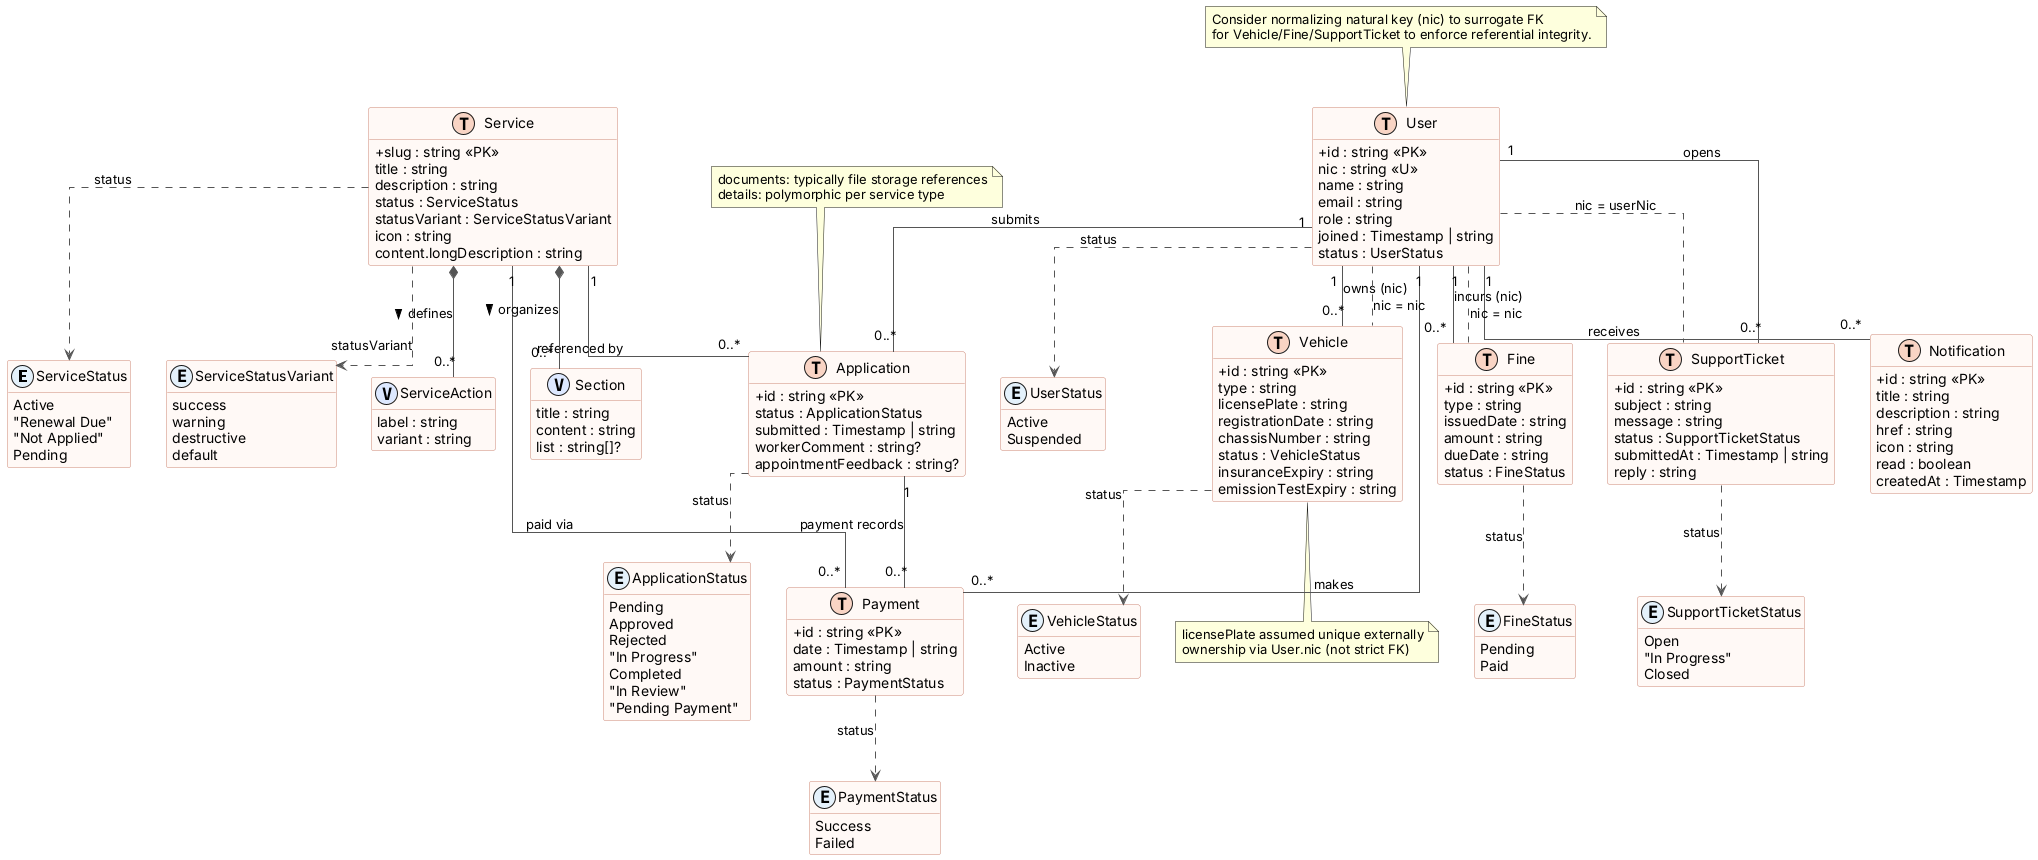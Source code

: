 @startuml govconnect_er_diagram
' =====================================================================
' ER Diagram for govconnect-sl (auto-generated from src/lib/types.ts)
' =====================================================================
' Legend:
'  <<PK>> primary key    <<FK>> foreign key (dashed = optional FK)
'  (snapshot) denormalized copy   ? optional / nullable
'  Dashed associations indicate indirect (non-FK) linkage via natural key (nic)
' =====================================================================

skinparam shadowing false
skinparam linetype ortho
skinparam classAttributeIconSize 0
skinparam defaultFontName "Inter"
skinparam ArrowColor #555555
skinparam class {
  BackgroundColor #FFF9F6
  BorderColor #CC8877
}

!define Table(x) class x << (T,#F9D4C4) >>
!define Enum(x) enum x << (E,#E4F1FB) >>
hide methods

' -------------------- Enumerations --------------------
Enum(ServiceStatus) {
  Active
  "Renewal Due"
  "Not Applied"
  Pending
}

Enum(ServiceStatusVariant) {
  success
  warning
  destructive
  default
}

Enum(ApplicationStatus) {
  Pending
  Approved
  Rejected
  "In Progress"
  Completed
  "In Review"
  "Pending Payment"
}

Enum(PaymentStatus) {
  Success
  Failed
}

Enum(FineStatus) {
  Pending
  Paid
}

Enum(VehicleStatus) {
  Active
  Inactive
}

Enum(SupportTicketStatus) {
  Open
  "In Progress"
  Closed
}

Enum(UserStatus) {
  Active
  Suspended
}

' -------------------- Core Entities --------------------
Table(User) {
  +id : string <<PK>>
  nic : string <<U>>
  name : string
  email : string
  role : string
  joined : Timestamp | string
  status : UserStatus
  photoURL : string? (avatar)
}

Table(Service) {
  +slug : string <<PK>>
  title : string
  description : string
  status : ServiceStatus
  statusVariant : ServiceStatusVariant
  icon : string
  actions : ServiceAction[] (embedded)
  content.longDescription : string
  content.sections[] : Section (embedded)
}

Table(Application) {
  +id : string <<PK>>
  userId : string <<FK>> (User.id)?
  user : string (snapshot)
  service : string <<FK>> (Service.slug)
  status : ApplicationStatus
  submitted : Timestamp | string
  documents : Map<string,string>? (storage refs)
  details : Map<string,any>? (polymorphic)
  workerComment : string?
  appointmentRating : number? (1..5)
  appointmentFeedback : string?
}

Table(Payment) {
  +id : string <<PK>>
  userId : string <<FK>> (User.id)
  service : string <<FK>> (Service.slug)
  applicationRef : string <<FK>> (Application.id)?
  date : Timestamp | string
  amount : string
  status : PaymentStatus
}

Table(Vehicle) {
  +id : string <<PK>>
  nic : string (User.nic)
  type : string
  licensePlate : string
  registrationDate : string
  chassisNumber : string
  status : VehicleStatus
  insuranceExpiry : string
  emissionTestExpiry : string
}

Table(Fine) {
  +id : string <<PK>>
  nic : string (User.nic)
  type : string
  issuedDate : string
  amount : string
  dueDate : string
  status : FineStatus
}

Table(SupportTicket) {
  +id : string <<PK>>
  userId : string <<FK>> (User.id)?
  userNic : string (User.nic)
  name : string (snapshot)
  email : string (snapshot)
  subject : string
  message : string
  status : SupportTicketStatus
  submittedAt : Timestamp | string
  reply : string
}

Table(Notification) {
  +id : string <<PK>>
  userId : string <<FK>> (User.id)
  title : string
  description : string
  href : string
  icon : string
  read : boolean
  createdAt : Timestamp
}

' -------------------- Embedded Value Objects --------------------
class ServiceAction <<(V,#DDE8FF)>> {
  label : string
  variant : string
}
class Section <<(V,#DDE8FF)>> {
  title : string
  content : string
  list : string[]?
}

' -------------------- Relationships --------------------
User "1" -- "0..*" Application : submits
User "1" -- "0..*" Payment : makes
User "1" -- "0..*" SupportTicket : opens
User "1" -- "0..*" Notification : receives
Service "1" -- "0..*" Application : referenced by
Service "1" -- "0..*" Payment : paid via
Application "1" -- "0..*" Payment : payment records
User "1" -- "0..*" Vehicle : owns (nic)
User "1" -- "0..*" Fine : incurs (nic)

' Composition (embedded value objects)
Service *-- "0..*" ServiceAction : defines >
Service *-- "0..*" Section : organizes >

' -------------------- Enumeration Type Links --------------------
User ..> UserStatus : status
Service ..> ServiceStatus : status
Service ..> ServiceStatusVariant : statusVariant
Application ..> ApplicationStatus : status
Payment ..> PaymentStatus : status
Fine ..> FineStatus : status
Vehicle ..> VehicleStatus : status
SupportTicket ..> SupportTicketStatus : status

' Indirect / natural key links (dotted)
User .. Vehicle : nic = nic
User .. Fine : nic = nic
User .. SupportTicket : nic = userNic

' -------------------- Notes --------------------
note top of Application
 documents: typically file storage references
 details: polymorphic per service type
end note

note bottom of Vehicle
 licensePlate assumed unique externally
 ownership via User.nic (not strict FK)
end note

note as N1
 Consider normalizing natural key (nic) to surrogate FK
 for Vehicle/Fine/SupportTicket to enforce referential integrity.
end note
N1 .. User

@enduml
